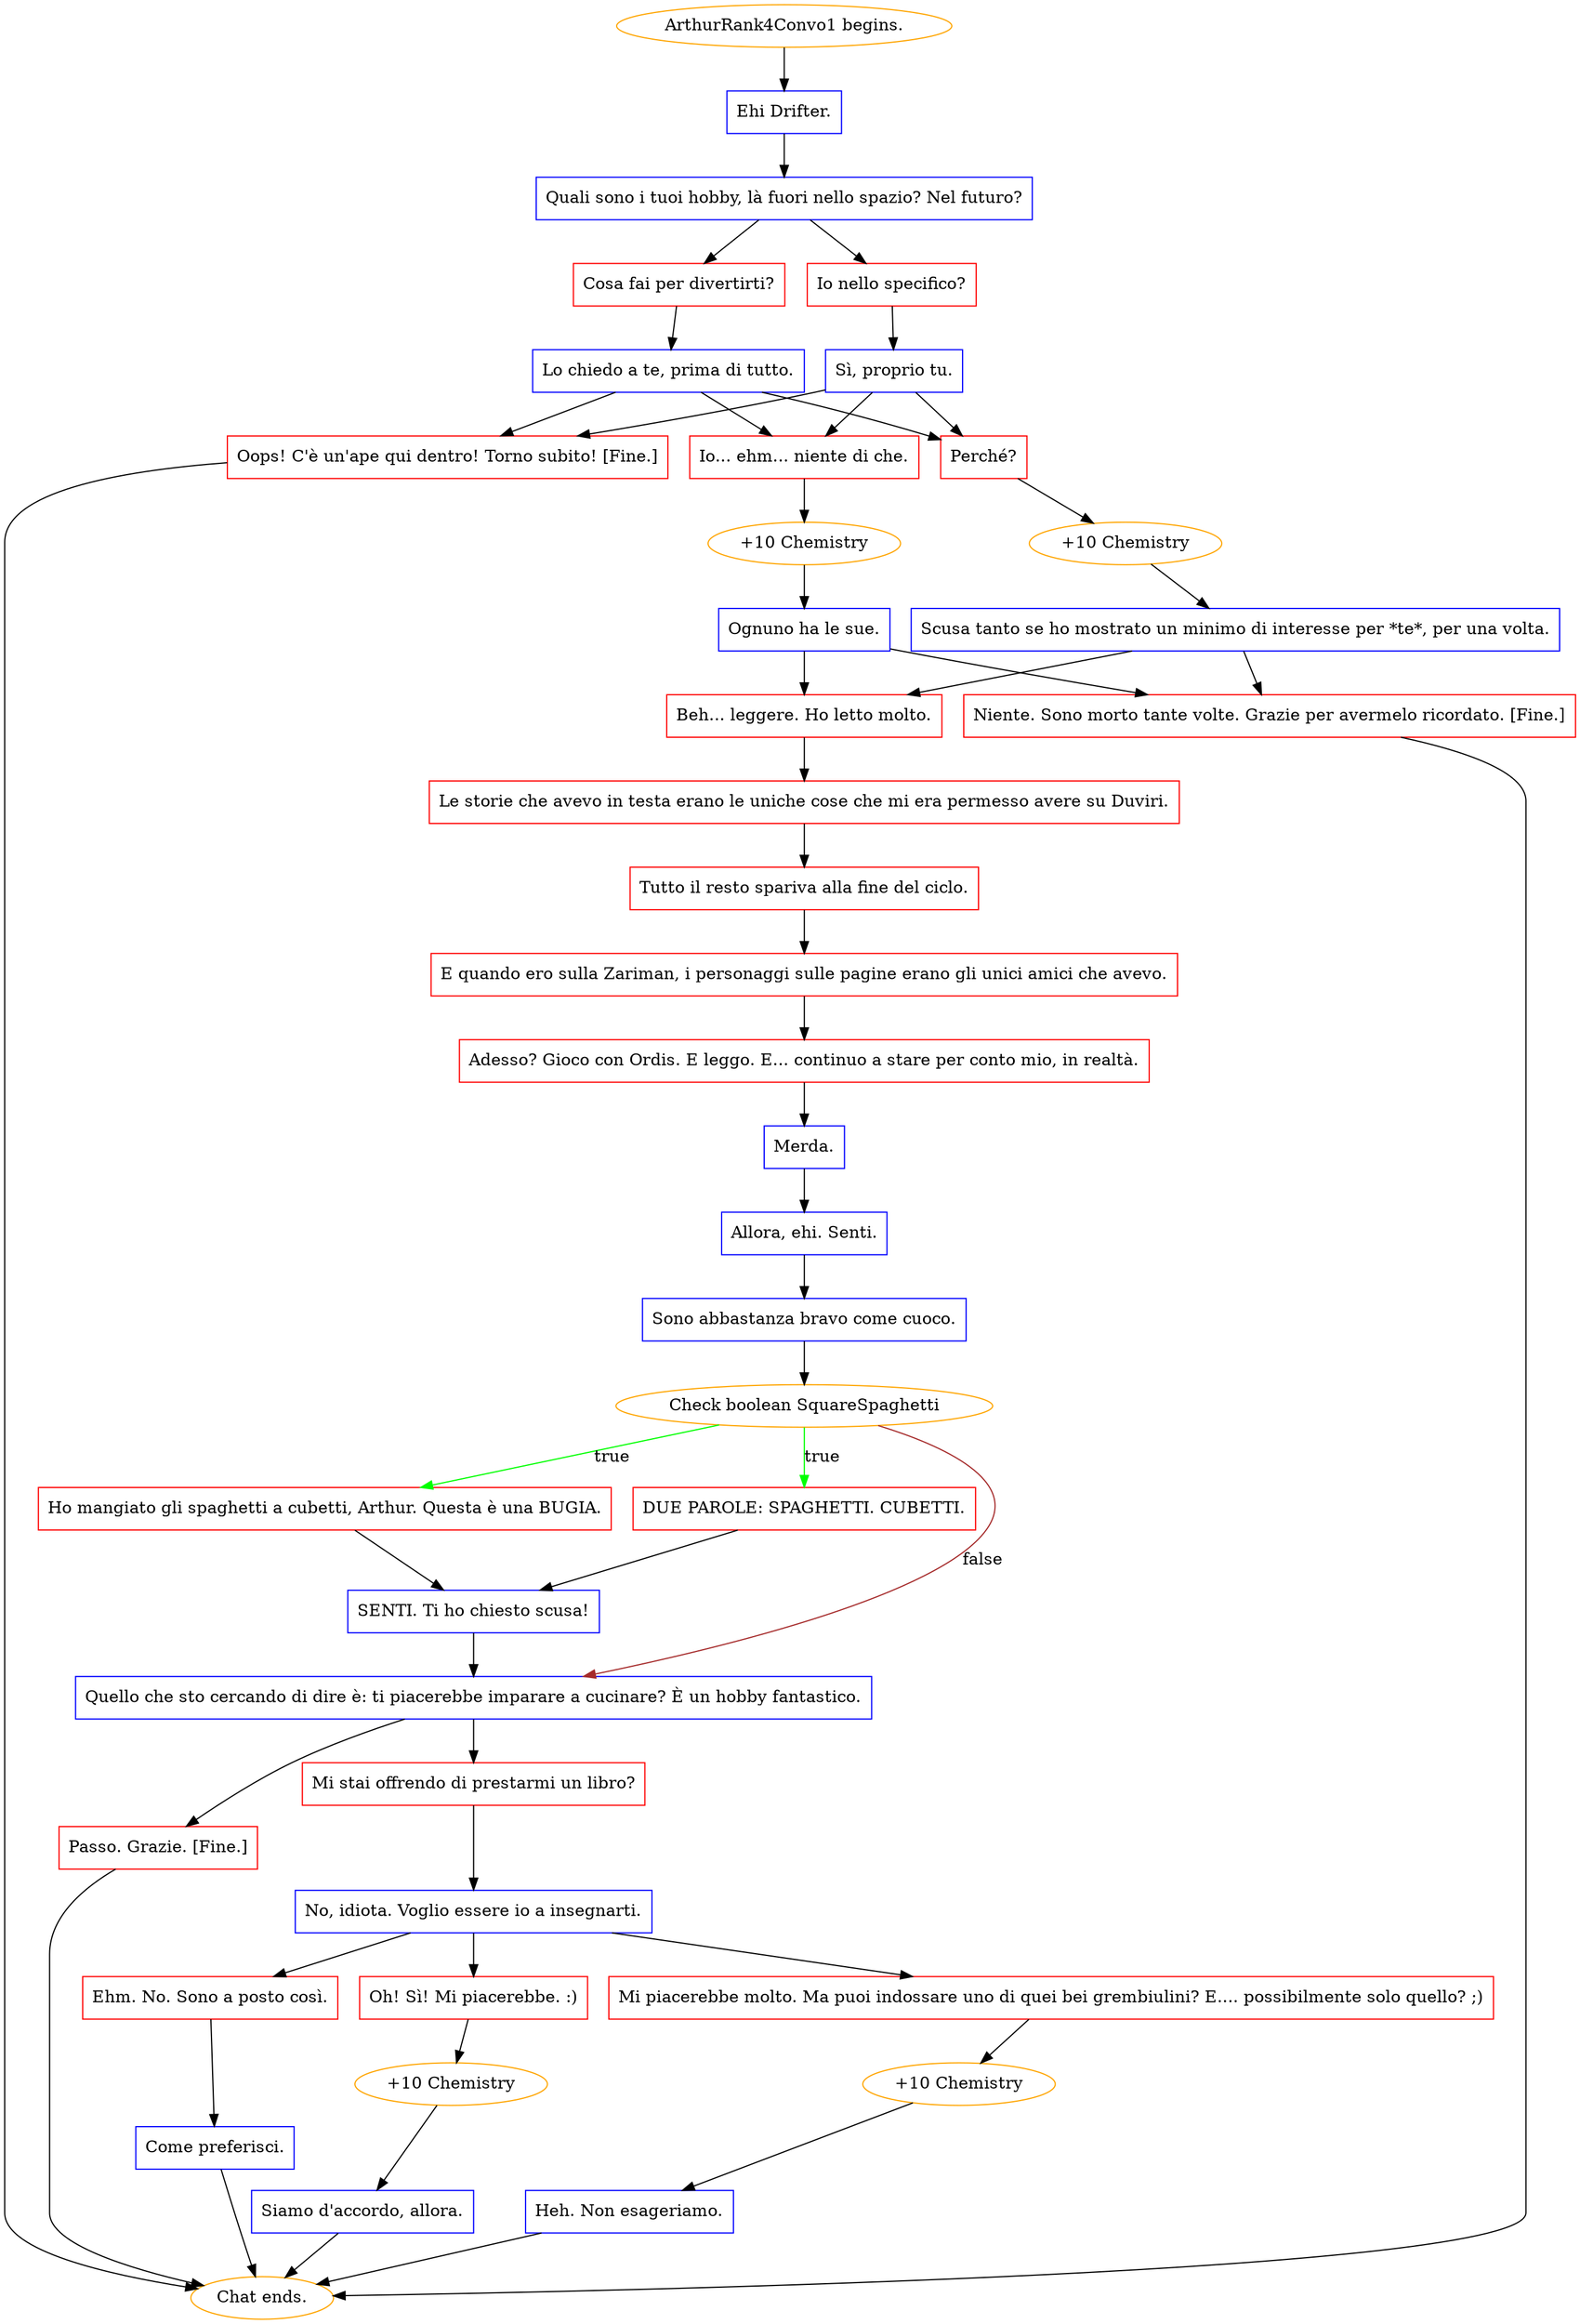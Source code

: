 digraph {
	"ArthurRank4Convo1 begins." [color=orange];
		"ArthurRank4Convo1 begins." -> j154196627;
	j154196627 [label="Ehi Drifter.",shape=box,color=blue];
		j154196627 -> j2953388188;
	j2953388188 [label="Quali sono i tuoi hobby, là fuori nello spazio? Nel futuro?",shape=box,color=blue];
		j2953388188 -> j925022645;
		j2953388188 -> j716195460;
	j925022645 [label="Cosa fai per divertirti?",shape=box,color=red];
		j925022645 -> j3008447765;
	j716195460 [label="Io nello specifico?",shape=box,color=red];
		j716195460 -> j3459951725;
	j3008447765 [label="Lo chiedo a te, prima di tutto.",shape=box,color=blue];
		j3008447765 -> j875633334;
		j3008447765 -> j810188089;
		j3008447765 -> j1369768984;
	j3459951725 [label="Sì, proprio tu.",shape=box,color=blue];
		j3459951725 -> j875633334;
		j3459951725 -> j810188089;
		j3459951725 -> j1369768984;
	j875633334 [label="Io... ehm... niente di che.",shape=box,color=red];
		j875633334 -> j984438706;
	j810188089 [label="Perché?",shape=box,color=red];
		j810188089 -> j3319355411;
	j1369768984 [label="Oops! C'è un'ape qui dentro! Torno subito! [Fine.]",shape=box,color=red];
		j1369768984 -> "Chat ends.";
	j984438706 [label="+10 Chemistry",color=orange];
		j984438706 -> j3287271295;
	j3319355411 [label="+10 Chemistry",color=orange];
		j3319355411 -> j3962578761;
	"Chat ends." [color=orange];
	j3287271295 [label="Ognuno ha le sue.",shape=box,color=blue];
		j3287271295 -> j2660044439;
		j3287271295 -> j2080397518;
	j3962578761 [label="Scusa tanto se ho mostrato un minimo di interesse per *te*, per una volta.",shape=box,color=blue];
		j3962578761 -> j2660044439;
		j3962578761 -> j2080397518;
	j2660044439 [label="Niente. Sono morto tante volte. Grazie per avermelo ricordato. [Fine.]",shape=box,color=red];
		j2660044439 -> "Chat ends.";
	j2080397518 [label="Beh... leggere. Ho letto molto.",shape=box,color=red];
		j2080397518 -> j4830881;
	j4830881 [label="Le storie che avevo in testa erano le uniche cose che mi era permesso avere su Duviri.",shape=box,color=red];
		j4830881 -> j1517967834;
	j1517967834 [label="Tutto il resto spariva alla fine del ciclo.",shape=box,color=red];
		j1517967834 -> j1230757155;
	j1230757155 [label="E quando ero sulla Zariman, i personaggi sulle pagine erano gli unici amici che avevo.",shape=box,color=red];
		j1230757155 -> j3234279998;
	j3234279998 [label="Adesso? Gioco con Ordis. E leggo. E... continuo a stare per conto mio, in realtà.",shape=box,color=red];
		j3234279998 -> j2064482023;
	j2064482023 [label="Merda.",shape=box,color=blue];
		j2064482023 -> j3619527151;
	j3619527151 [label="Allora, ehi. Senti.",shape=box,color=blue];
		j3619527151 -> j2309376884;
	j2309376884 [label="Sono abbastanza bravo come cuoco.",shape=box,color=blue];
		j2309376884 -> j1731381790;
	j1731381790 [label="Check boolean SquareSpaghetti",color=orange];
		j1731381790 -> j1990072130 [label=true,color=green];
		j1731381790 -> j2636206907 [label=true,color=green];
		j1731381790 -> j3841655522 [label=false,color=brown];
	j1990072130 [label="DUE PAROLE: SPAGHETTI. CUBETTI.",shape=box,color=red];
		j1990072130 -> j1619973445;
	j2636206907 [label="Ho mangiato gli spaghetti a cubetti, Arthur. Questa è una BUGIA.",shape=box,color=red];
		j2636206907 -> j1619973445;
	j3841655522 [label="Quello che sto cercando di dire è: ti piacerebbe imparare a cucinare? È un hobby fantastico.",shape=box,color=blue];
		j3841655522 -> j2611999784;
		j3841655522 -> j2786119862;
	j1619973445 [label="SENTI. Ti ho chiesto scusa!",shape=box,color=blue];
		j1619973445 -> j3841655522;
	j2611999784 [label="Mi stai offrendo di prestarmi un libro?",shape=box,color=red];
		j2611999784 -> j2583313301;
	j2786119862 [label="Passo. Grazie. [Fine.]",shape=box,color=red];
		j2786119862 -> "Chat ends.";
	j2583313301 [label="No, idiota. Voglio essere io a insegnarti.",shape=box,color=blue];
		j2583313301 -> j1524518334;
		j2583313301 -> j2959574895;
		j2583313301 -> j663061218;
	j1524518334 [label="Oh! Sì! Mi piacerebbe. :)",shape=box,color=red];
		j1524518334 -> j3496293330;
	j2959574895 [label="Ehm. No. Sono a posto così.",shape=box,color=red];
		j2959574895 -> j213406607;
	j663061218 [label="Mi piacerebbe molto. Ma puoi indossare uno di quei bei grembiulini? E.... possibilmente solo quello? ;)",shape=box,color=red];
		j663061218 -> j2252719397;
	j3496293330 [label="+10 Chemistry",color=orange];
		j3496293330 -> j1544036609;
	j213406607 [label="Come preferisci.",shape=box,color=blue];
		j213406607 -> "Chat ends.";
	j2252719397 [label="+10 Chemistry",color=orange];
		j2252719397 -> j2109604492;
	j1544036609 [label="Siamo d'accordo, allora.",shape=box,color=blue];
		j1544036609 -> "Chat ends.";
	j2109604492 [label="Heh. Non esageriamo.",shape=box,color=blue];
		j2109604492 -> "Chat ends.";
}